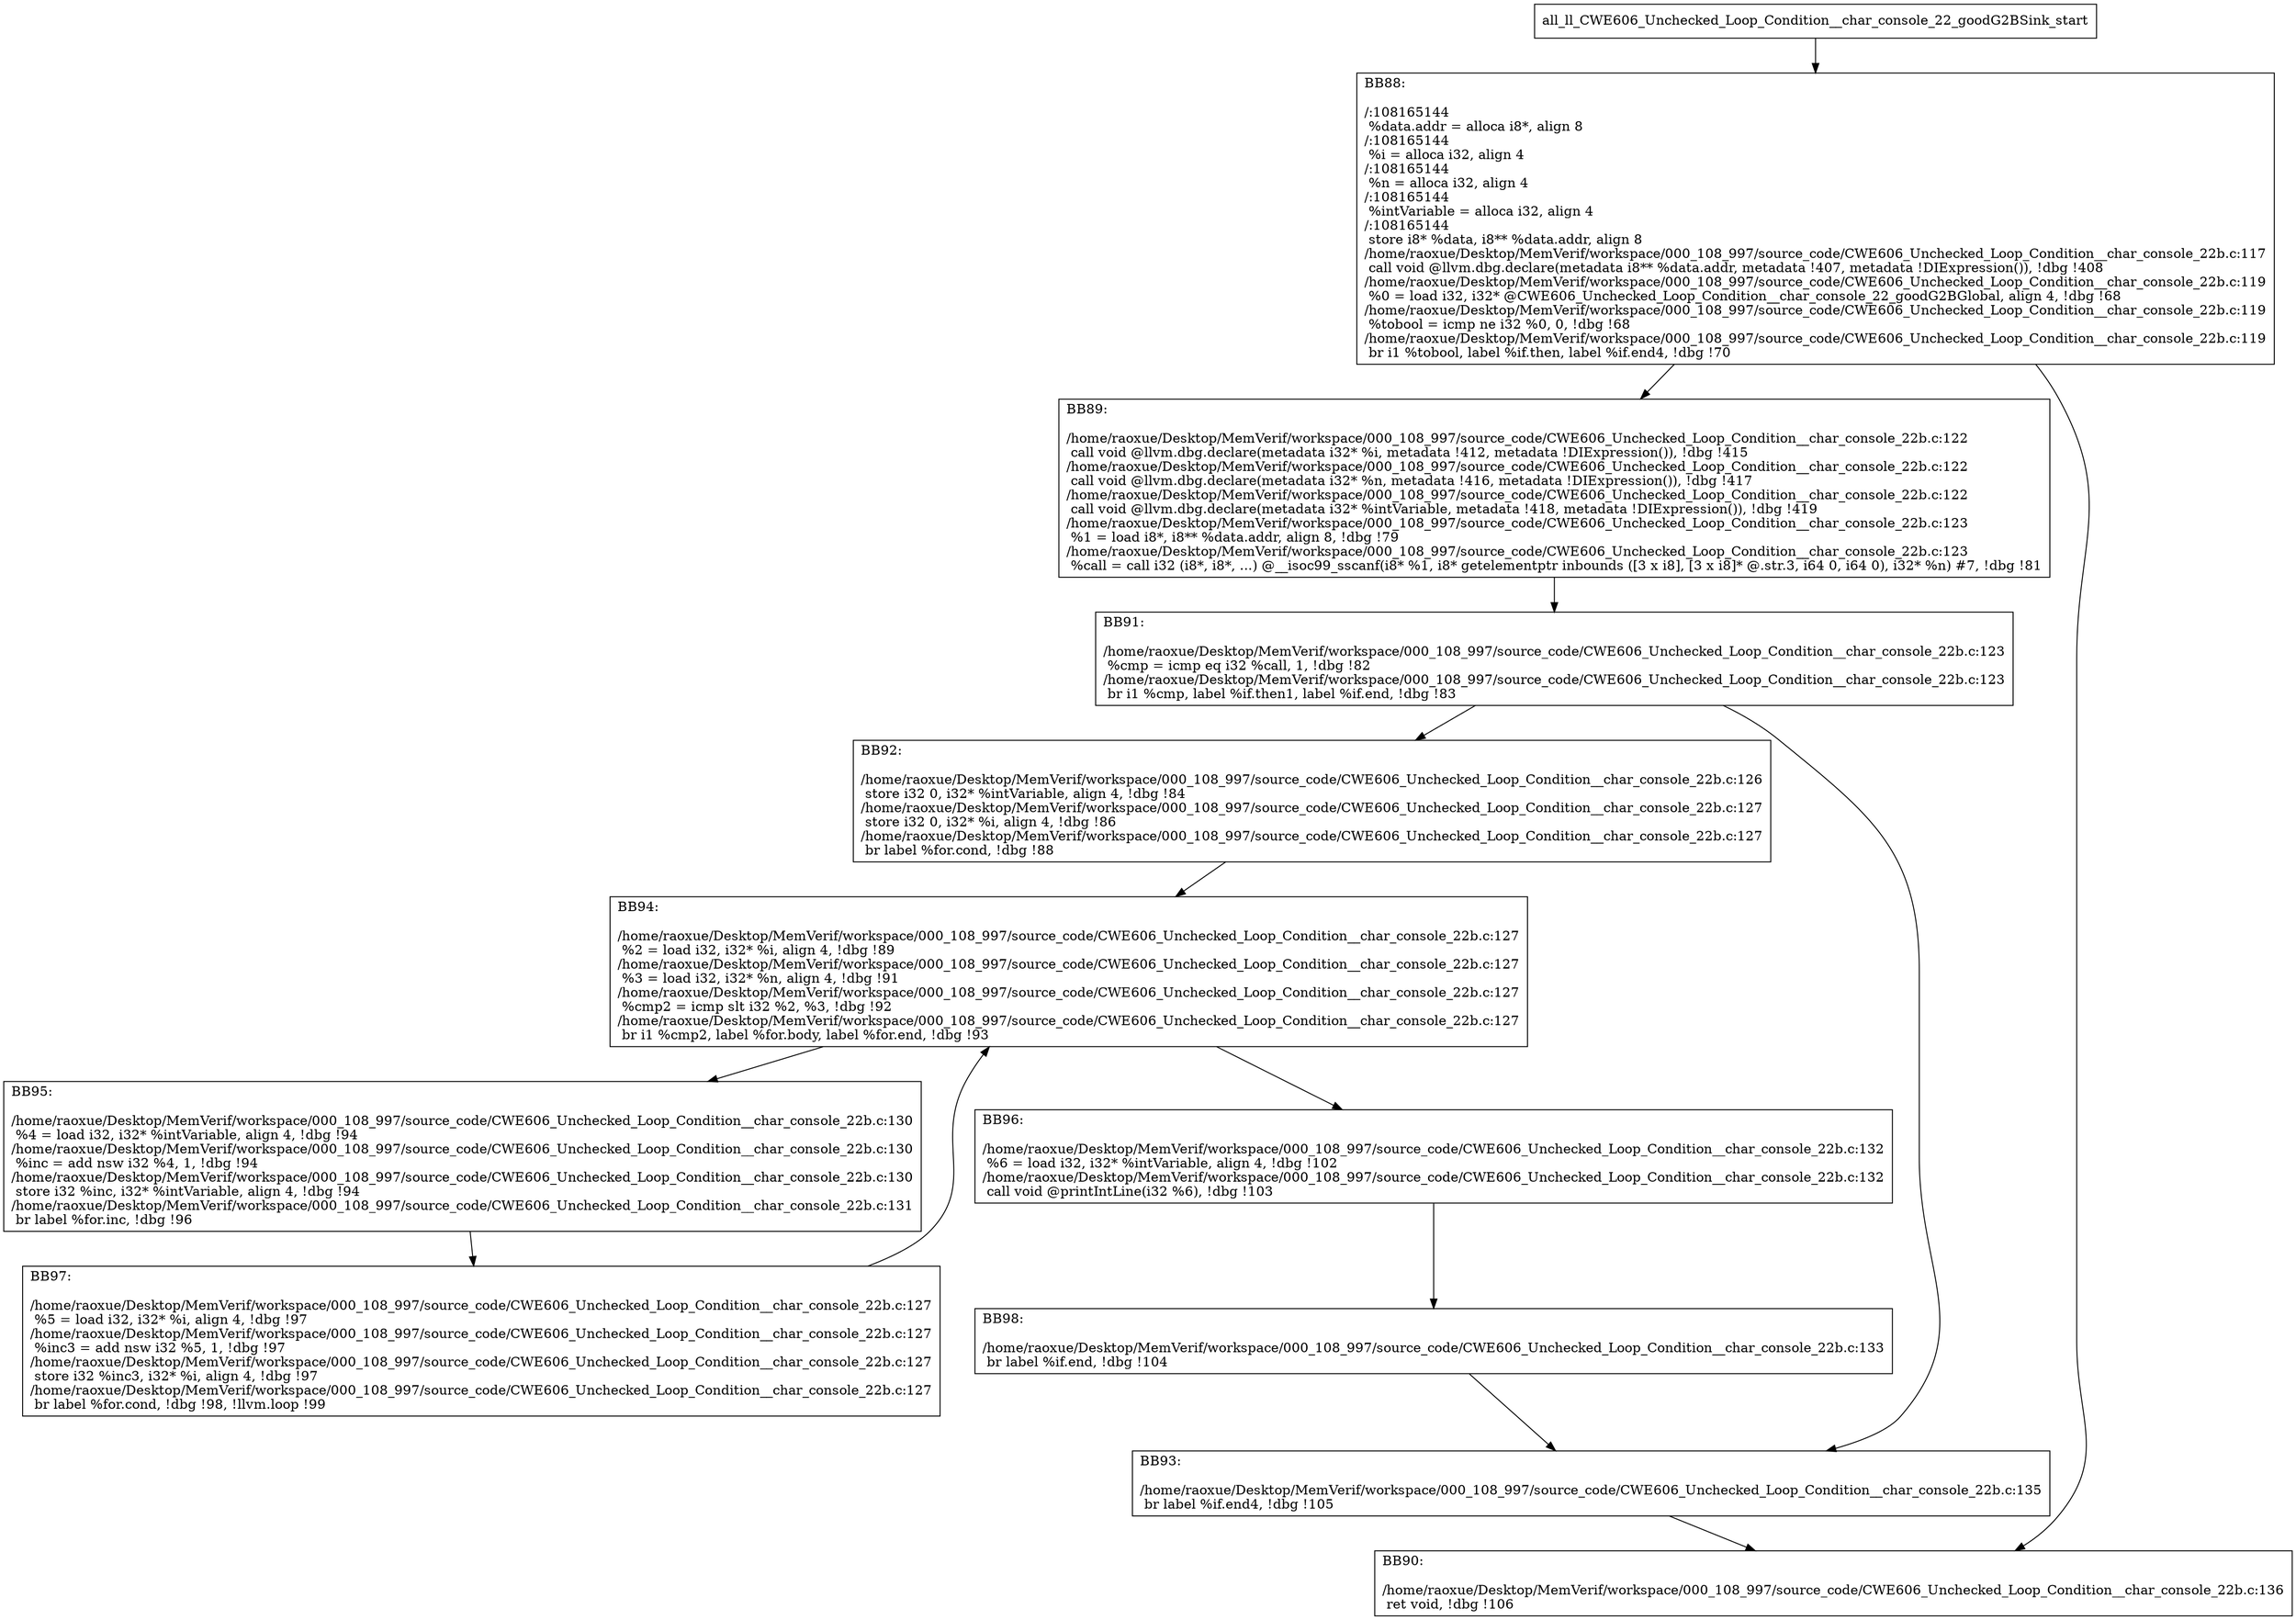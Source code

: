 digraph "CFG for'all_ll_CWE606_Unchecked_Loop_Condition__char_console_22_goodG2BSink' function" {
	BBall_ll_CWE606_Unchecked_Loop_Condition__char_console_22_goodG2BSink_start[shape=record,label="{all_ll_CWE606_Unchecked_Loop_Condition__char_console_22_goodG2BSink_start}"];
	BBall_ll_CWE606_Unchecked_Loop_Condition__char_console_22_goodG2BSink_start-> all_ll_CWE606_Unchecked_Loop_Condition__char_console_22_goodG2BSinkBB88;
	all_ll_CWE606_Unchecked_Loop_Condition__char_console_22_goodG2BSinkBB88 [shape=record, label="{BB88:\l\l/:108165144\l
  %data.addr = alloca i8*, align 8\l
/:108165144\l
  %i = alloca i32, align 4\l
/:108165144\l
  %n = alloca i32, align 4\l
/:108165144\l
  %intVariable = alloca i32, align 4\l
/:108165144\l
  store i8* %data, i8** %data.addr, align 8\l
/home/raoxue/Desktop/MemVerif/workspace/000_108_997/source_code/CWE606_Unchecked_Loop_Condition__char_console_22b.c:117\l
  call void @llvm.dbg.declare(metadata i8** %data.addr, metadata !407, metadata !DIExpression()), !dbg !408\l
/home/raoxue/Desktop/MemVerif/workspace/000_108_997/source_code/CWE606_Unchecked_Loop_Condition__char_console_22b.c:119\l
  %0 = load i32, i32* @CWE606_Unchecked_Loop_Condition__char_console_22_goodG2BGlobal, align 4, !dbg !68\l
/home/raoxue/Desktop/MemVerif/workspace/000_108_997/source_code/CWE606_Unchecked_Loop_Condition__char_console_22b.c:119\l
  %tobool = icmp ne i32 %0, 0, !dbg !68\l
/home/raoxue/Desktop/MemVerif/workspace/000_108_997/source_code/CWE606_Unchecked_Loop_Condition__char_console_22b.c:119\l
  br i1 %tobool, label %if.then, label %if.end4, !dbg !70\l
}"];
	all_ll_CWE606_Unchecked_Loop_Condition__char_console_22_goodG2BSinkBB88-> all_ll_CWE606_Unchecked_Loop_Condition__char_console_22_goodG2BSinkBB89;
	all_ll_CWE606_Unchecked_Loop_Condition__char_console_22_goodG2BSinkBB88-> all_ll_CWE606_Unchecked_Loop_Condition__char_console_22_goodG2BSinkBB90;
	all_ll_CWE606_Unchecked_Loop_Condition__char_console_22_goodG2BSinkBB89 [shape=record, label="{BB89:\l\l/home/raoxue/Desktop/MemVerif/workspace/000_108_997/source_code/CWE606_Unchecked_Loop_Condition__char_console_22b.c:122\l
  call void @llvm.dbg.declare(metadata i32* %i, metadata !412, metadata !DIExpression()), !dbg !415\l
/home/raoxue/Desktop/MemVerif/workspace/000_108_997/source_code/CWE606_Unchecked_Loop_Condition__char_console_22b.c:122\l
  call void @llvm.dbg.declare(metadata i32* %n, metadata !416, metadata !DIExpression()), !dbg !417\l
/home/raoxue/Desktop/MemVerif/workspace/000_108_997/source_code/CWE606_Unchecked_Loop_Condition__char_console_22b.c:122\l
  call void @llvm.dbg.declare(metadata i32* %intVariable, metadata !418, metadata !DIExpression()), !dbg !419\l
/home/raoxue/Desktop/MemVerif/workspace/000_108_997/source_code/CWE606_Unchecked_Loop_Condition__char_console_22b.c:123\l
  %1 = load i8*, i8** %data.addr, align 8, !dbg !79\l
/home/raoxue/Desktop/MemVerif/workspace/000_108_997/source_code/CWE606_Unchecked_Loop_Condition__char_console_22b.c:123\l
  %call = call i32 (i8*, i8*, ...) @__isoc99_sscanf(i8* %1, i8* getelementptr inbounds ([3 x i8], [3 x i8]* @.str.3, i64 0, i64 0), i32* %n) #7, !dbg !81\l
}"];
	all_ll_CWE606_Unchecked_Loop_Condition__char_console_22_goodG2BSinkBB89-> all_ll_CWE606_Unchecked_Loop_Condition__char_console_22_goodG2BSinkBB91;
	all_ll_CWE606_Unchecked_Loop_Condition__char_console_22_goodG2BSinkBB91 [shape=record, label="{BB91:\l\l/home/raoxue/Desktop/MemVerif/workspace/000_108_997/source_code/CWE606_Unchecked_Loop_Condition__char_console_22b.c:123\l
  %cmp = icmp eq i32 %call, 1, !dbg !82\l
/home/raoxue/Desktop/MemVerif/workspace/000_108_997/source_code/CWE606_Unchecked_Loop_Condition__char_console_22b.c:123\l
  br i1 %cmp, label %if.then1, label %if.end, !dbg !83\l
}"];
	all_ll_CWE606_Unchecked_Loop_Condition__char_console_22_goodG2BSinkBB91-> all_ll_CWE606_Unchecked_Loop_Condition__char_console_22_goodG2BSinkBB92;
	all_ll_CWE606_Unchecked_Loop_Condition__char_console_22_goodG2BSinkBB91-> all_ll_CWE606_Unchecked_Loop_Condition__char_console_22_goodG2BSinkBB93;
	all_ll_CWE606_Unchecked_Loop_Condition__char_console_22_goodG2BSinkBB92 [shape=record, label="{BB92:\l\l/home/raoxue/Desktop/MemVerif/workspace/000_108_997/source_code/CWE606_Unchecked_Loop_Condition__char_console_22b.c:126\l
  store i32 0, i32* %intVariable, align 4, !dbg !84\l
/home/raoxue/Desktop/MemVerif/workspace/000_108_997/source_code/CWE606_Unchecked_Loop_Condition__char_console_22b.c:127\l
  store i32 0, i32* %i, align 4, !dbg !86\l
/home/raoxue/Desktop/MemVerif/workspace/000_108_997/source_code/CWE606_Unchecked_Loop_Condition__char_console_22b.c:127\l
  br label %for.cond, !dbg !88\l
}"];
	all_ll_CWE606_Unchecked_Loop_Condition__char_console_22_goodG2BSinkBB92-> all_ll_CWE606_Unchecked_Loop_Condition__char_console_22_goodG2BSinkBB94;
	all_ll_CWE606_Unchecked_Loop_Condition__char_console_22_goodG2BSinkBB94 [shape=record, label="{BB94:\l\l/home/raoxue/Desktop/MemVerif/workspace/000_108_997/source_code/CWE606_Unchecked_Loop_Condition__char_console_22b.c:127\l
  %2 = load i32, i32* %i, align 4, !dbg !89\l
/home/raoxue/Desktop/MemVerif/workspace/000_108_997/source_code/CWE606_Unchecked_Loop_Condition__char_console_22b.c:127\l
  %3 = load i32, i32* %n, align 4, !dbg !91\l
/home/raoxue/Desktop/MemVerif/workspace/000_108_997/source_code/CWE606_Unchecked_Loop_Condition__char_console_22b.c:127\l
  %cmp2 = icmp slt i32 %2, %3, !dbg !92\l
/home/raoxue/Desktop/MemVerif/workspace/000_108_997/source_code/CWE606_Unchecked_Loop_Condition__char_console_22b.c:127\l
  br i1 %cmp2, label %for.body, label %for.end, !dbg !93\l
}"];
	all_ll_CWE606_Unchecked_Loop_Condition__char_console_22_goodG2BSinkBB94-> all_ll_CWE606_Unchecked_Loop_Condition__char_console_22_goodG2BSinkBB95;
	all_ll_CWE606_Unchecked_Loop_Condition__char_console_22_goodG2BSinkBB94-> all_ll_CWE606_Unchecked_Loop_Condition__char_console_22_goodG2BSinkBB96;
	all_ll_CWE606_Unchecked_Loop_Condition__char_console_22_goodG2BSinkBB95 [shape=record, label="{BB95:\l\l/home/raoxue/Desktop/MemVerif/workspace/000_108_997/source_code/CWE606_Unchecked_Loop_Condition__char_console_22b.c:130\l
  %4 = load i32, i32* %intVariable, align 4, !dbg !94\l
/home/raoxue/Desktop/MemVerif/workspace/000_108_997/source_code/CWE606_Unchecked_Loop_Condition__char_console_22b.c:130\l
  %inc = add nsw i32 %4, 1, !dbg !94\l
/home/raoxue/Desktop/MemVerif/workspace/000_108_997/source_code/CWE606_Unchecked_Loop_Condition__char_console_22b.c:130\l
  store i32 %inc, i32* %intVariable, align 4, !dbg !94\l
/home/raoxue/Desktop/MemVerif/workspace/000_108_997/source_code/CWE606_Unchecked_Loop_Condition__char_console_22b.c:131\l
  br label %for.inc, !dbg !96\l
}"];
	all_ll_CWE606_Unchecked_Loop_Condition__char_console_22_goodG2BSinkBB95-> all_ll_CWE606_Unchecked_Loop_Condition__char_console_22_goodG2BSinkBB97;
	all_ll_CWE606_Unchecked_Loop_Condition__char_console_22_goodG2BSinkBB97 [shape=record, label="{BB97:\l\l/home/raoxue/Desktop/MemVerif/workspace/000_108_997/source_code/CWE606_Unchecked_Loop_Condition__char_console_22b.c:127\l
  %5 = load i32, i32* %i, align 4, !dbg !97\l
/home/raoxue/Desktop/MemVerif/workspace/000_108_997/source_code/CWE606_Unchecked_Loop_Condition__char_console_22b.c:127\l
  %inc3 = add nsw i32 %5, 1, !dbg !97\l
/home/raoxue/Desktop/MemVerif/workspace/000_108_997/source_code/CWE606_Unchecked_Loop_Condition__char_console_22b.c:127\l
  store i32 %inc3, i32* %i, align 4, !dbg !97\l
/home/raoxue/Desktop/MemVerif/workspace/000_108_997/source_code/CWE606_Unchecked_Loop_Condition__char_console_22b.c:127\l
  br label %for.cond, !dbg !98, !llvm.loop !99\l
}"];
	all_ll_CWE606_Unchecked_Loop_Condition__char_console_22_goodG2BSinkBB97-> all_ll_CWE606_Unchecked_Loop_Condition__char_console_22_goodG2BSinkBB94;
	all_ll_CWE606_Unchecked_Loop_Condition__char_console_22_goodG2BSinkBB96 [shape=record, label="{BB96:\l\l/home/raoxue/Desktop/MemVerif/workspace/000_108_997/source_code/CWE606_Unchecked_Loop_Condition__char_console_22b.c:132\l
  %6 = load i32, i32* %intVariable, align 4, !dbg !102\l
/home/raoxue/Desktop/MemVerif/workspace/000_108_997/source_code/CWE606_Unchecked_Loop_Condition__char_console_22b.c:132\l
  call void @printIntLine(i32 %6), !dbg !103\l
}"];
	all_ll_CWE606_Unchecked_Loop_Condition__char_console_22_goodG2BSinkBB96-> all_ll_CWE606_Unchecked_Loop_Condition__char_console_22_goodG2BSinkBB98;
	all_ll_CWE606_Unchecked_Loop_Condition__char_console_22_goodG2BSinkBB98 [shape=record, label="{BB98:\l\l/home/raoxue/Desktop/MemVerif/workspace/000_108_997/source_code/CWE606_Unchecked_Loop_Condition__char_console_22b.c:133\l
  br label %if.end, !dbg !104\l
}"];
	all_ll_CWE606_Unchecked_Loop_Condition__char_console_22_goodG2BSinkBB98-> all_ll_CWE606_Unchecked_Loop_Condition__char_console_22_goodG2BSinkBB93;
	all_ll_CWE606_Unchecked_Loop_Condition__char_console_22_goodG2BSinkBB93 [shape=record, label="{BB93:\l\l/home/raoxue/Desktop/MemVerif/workspace/000_108_997/source_code/CWE606_Unchecked_Loop_Condition__char_console_22b.c:135\l
  br label %if.end4, !dbg !105\l
}"];
	all_ll_CWE606_Unchecked_Loop_Condition__char_console_22_goodG2BSinkBB93-> all_ll_CWE606_Unchecked_Loop_Condition__char_console_22_goodG2BSinkBB90;
	all_ll_CWE606_Unchecked_Loop_Condition__char_console_22_goodG2BSinkBB90 [shape=record, label="{BB90:\l\l/home/raoxue/Desktop/MemVerif/workspace/000_108_997/source_code/CWE606_Unchecked_Loop_Condition__char_console_22b.c:136\l
  ret void, !dbg !106\l
}"];
}
